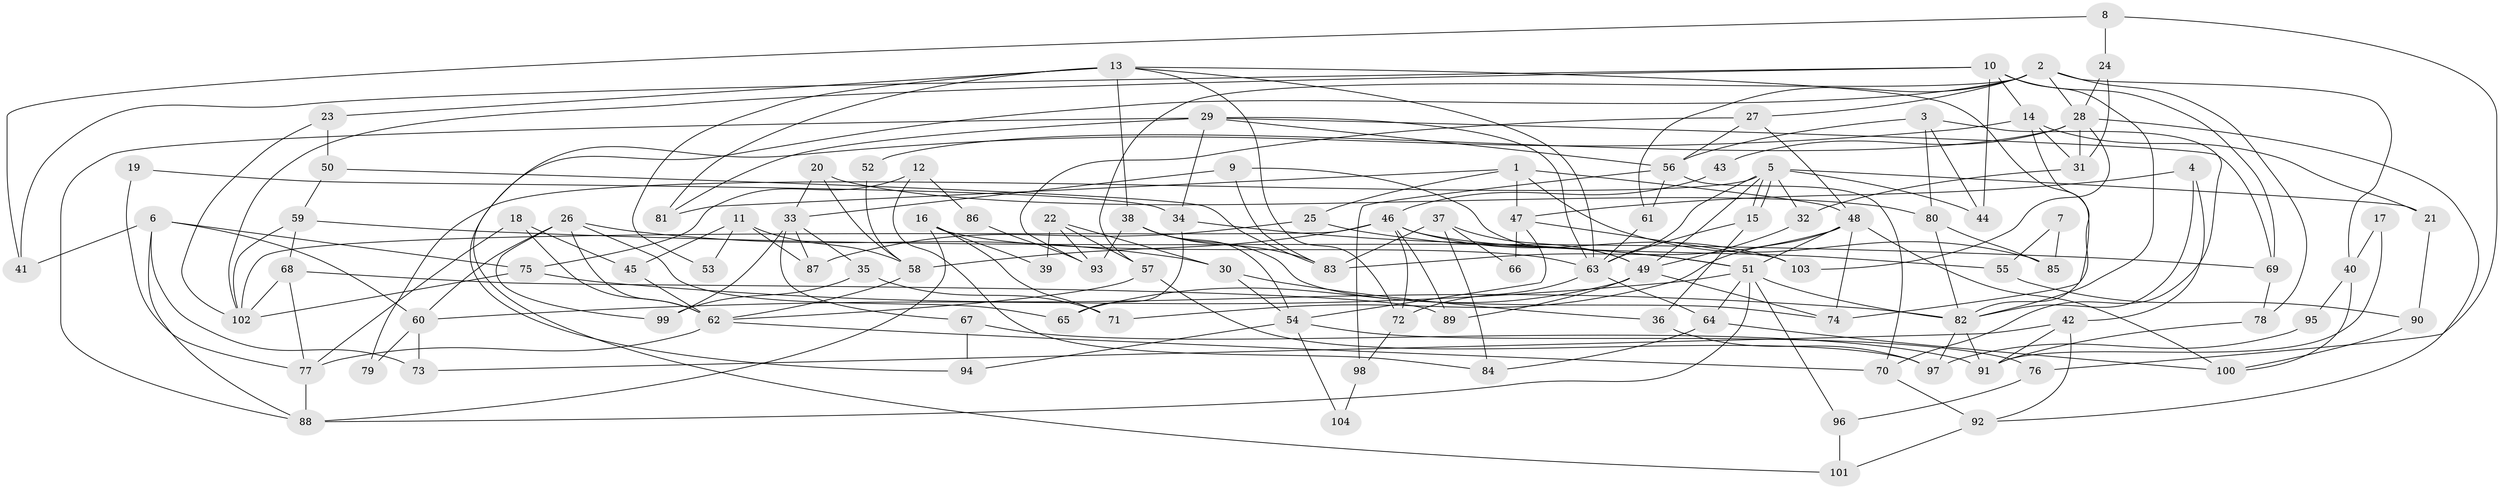 // Generated by graph-tools (version 1.1) at 2025/14/03/09/25 04:14:48]
// undirected, 104 vertices, 208 edges
graph export_dot {
graph [start="1"]
  node [color=gray90,style=filled];
  1;
  2;
  3;
  4;
  5;
  6;
  7;
  8;
  9;
  10;
  11;
  12;
  13;
  14;
  15;
  16;
  17;
  18;
  19;
  20;
  21;
  22;
  23;
  24;
  25;
  26;
  27;
  28;
  29;
  30;
  31;
  32;
  33;
  34;
  35;
  36;
  37;
  38;
  39;
  40;
  41;
  42;
  43;
  44;
  45;
  46;
  47;
  48;
  49;
  50;
  51;
  52;
  53;
  54;
  55;
  56;
  57;
  58;
  59;
  60;
  61;
  62;
  63;
  64;
  65;
  66;
  67;
  68;
  69;
  70;
  71;
  72;
  73;
  74;
  75;
  76;
  77;
  78;
  79;
  80;
  81;
  82;
  83;
  84;
  85;
  86;
  87;
  88;
  89;
  90;
  91;
  92;
  93;
  94;
  95;
  96;
  97;
  98;
  99;
  100;
  101;
  102;
  103;
  104;
  1 -- 81;
  1 -- 48;
  1 -- 25;
  1 -- 47;
  1 -- 85;
  2 -- 78;
  2 -- 61;
  2 -- 27;
  2 -- 28;
  2 -- 40;
  2 -- 57;
  2 -- 94;
  3 -- 80;
  3 -- 56;
  3 -- 44;
  3 -- 70;
  4 -- 42;
  4 -- 82;
  4 -- 47;
  5 -- 15;
  5 -- 15;
  5 -- 63;
  5 -- 21;
  5 -- 32;
  5 -- 44;
  5 -- 49;
  5 -- 79;
  6 -- 75;
  6 -- 88;
  6 -- 41;
  6 -- 60;
  6 -- 73;
  7 -- 85;
  7 -- 55;
  8 -- 24;
  8 -- 41;
  8 -- 76;
  9 -- 33;
  9 -- 49;
  9 -- 83;
  10 -- 44;
  10 -- 102;
  10 -- 14;
  10 -- 41;
  10 -- 69;
  10 -- 82;
  11 -- 58;
  11 -- 45;
  11 -- 53;
  11 -- 87;
  12 -- 84;
  12 -- 75;
  12 -- 86;
  13 -- 38;
  13 -- 82;
  13 -- 23;
  13 -- 53;
  13 -- 63;
  13 -- 72;
  13 -- 81;
  14 -- 101;
  14 -- 21;
  14 -- 31;
  14 -- 74;
  15 -- 63;
  15 -- 36;
  16 -- 88;
  16 -- 63;
  16 -- 39;
  16 -- 71;
  17 -- 91;
  17 -- 40;
  18 -- 62;
  18 -- 77;
  18 -- 45;
  19 -- 77;
  19 -- 34;
  20 -- 58;
  20 -- 33;
  20 -- 80;
  21 -- 90;
  22 -- 57;
  22 -- 93;
  22 -- 30;
  22 -- 39;
  23 -- 102;
  23 -- 50;
  24 -- 28;
  24 -- 31;
  25 -- 51;
  25 -- 87;
  26 -- 62;
  26 -- 30;
  26 -- 60;
  26 -- 65;
  26 -- 99;
  27 -- 48;
  27 -- 56;
  27 -- 93;
  28 -- 31;
  28 -- 43;
  28 -- 52;
  28 -- 92;
  28 -- 103;
  29 -- 63;
  29 -- 34;
  29 -- 56;
  29 -- 69;
  29 -- 81;
  29 -- 88;
  30 -- 54;
  30 -- 36;
  31 -- 32;
  32 -- 49;
  33 -- 67;
  33 -- 87;
  33 -- 35;
  33 -- 99;
  34 -- 51;
  34 -- 65;
  35 -- 99;
  35 -- 71;
  36 -- 97;
  37 -- 49;
  37 -- 83;
  37 -- 66;
  37 -- 84;
  38 -- 74;
  38 -- 83;
  38 -- 54;
  38 -- 93;
  40 -- 100;
  40 -- 95;
  42 -- 73;
  42 -- 92;
  42 -- 91;
  43 -- 46;
  45 -- 62;
  46 -- 89;
  46 -- 103;
  46 -- 55;
  46 -- 58;
  46 -- 72;
  46 -- 102;
  47 -- 54;
  47 -- 66;
  47 -- 103;
  48 -- 83;
  48 -- 71;
  48 -- 51;
  48 -- 74;
  48 -- 100;
  49 -- 74;
  49 -- 65;
  49 -- 89;
  50 -- 59;
  50 -- 83;
  51 -- 60;
  51 -- 64;
  51 -- 82;
  51 -- 88;
  51 -- 96;
  52 -- 58;
  54 -- 76;
  54 -- 94;
  54 -- 104;
  55 -- 90;
  56 -- 61;
  56 -- 70;
  56 -- 98;
  57 -- 97;
  57 -- 62;
  58 -- 62;
  59 -- 69;
  59 -- 102;
  59 -- 68;
  60 -- 73;
  60 -- 79;
  61 -- 63;
  62 -- 70;
  62 -- 77;
  63 -- 72;
  63 -- 64;
  64 -- 84;
  64 -- 100;
  67 -- 91;
  67 -- 94;
  68 -- 77;
  68 -- 89;
  68 -- 102;
  69 -- 78;
  70 -- 92;
  72 -- 98;
  75 -- 102;
  75 -- 82;
  76 -- 96;
  77 -- 88;
  78 -- 91;
  80 -- 82;
  80 -- 85;
  82 -- 91;
  82 -- 97;
  86 -- 93;
  90 -- 100;
  92 -- 101;
  95 -- 97;
  96 -- 101;
  98 -- 104;
}
